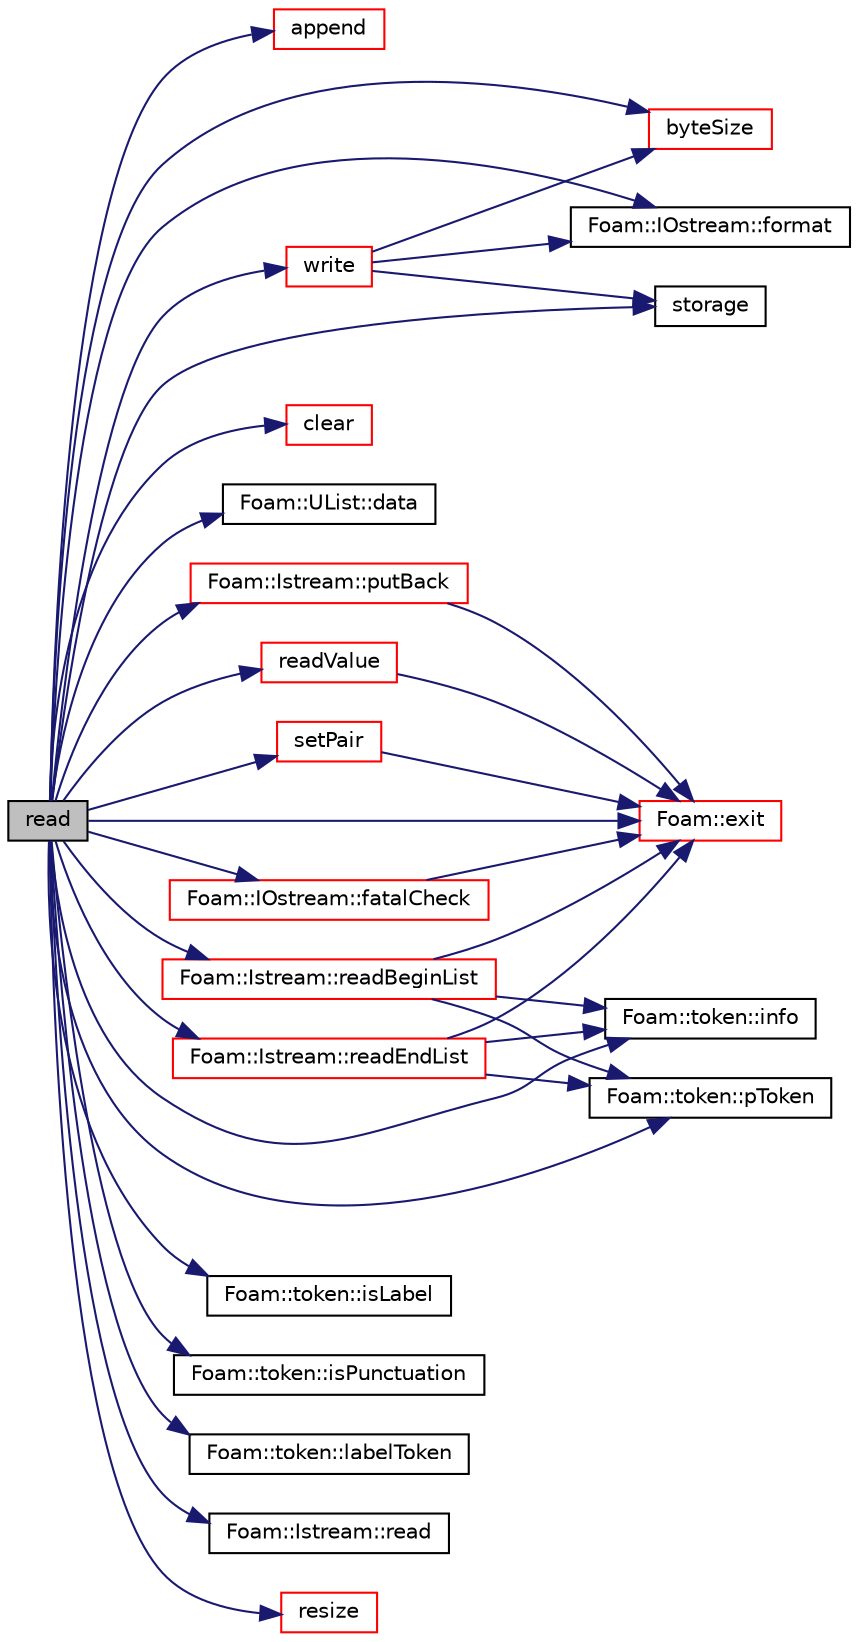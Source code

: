 digraph "read"
{
  bgcolor="transparent";
  edge [fontname="Helvetica",fontsize="10",labelfontname="Helvetica",labelfontsize="10"];
  node [fontname="Helvetica",fontsize="10",shape=record];
  rankdir="LR";
  Node1 [label="read",height=0.2,width=0.4,color="black", fillcolor="grey75", style="filled", fontcolor="black"];
  Node1 -> Node2 [color="midnightblue",fontsize="10",style="solid",fontname="Helvetica"];
  Node2 [label="append",height=0.2,width=0.4,color="red",URL="$a01757.html#abc9a8b3af52d2a65082239e1e3a4f344",tooltip="Append a value at the end of the list. "];
  Node1 -> Node3 [color="midnightblue",fontsize="10",style="solid",fontname="Helvetica"];
  Node3 [label="byteSize",height=0.2,width=0.4,color="red",URL="$a01757.html#ad5fcaa12dbc47e1d6ee03dc9b01c8ce6",tooltip="Return the binary size in number of characters. "];
  Node1 -> Node4 [color="midnightblue",fontsize="10",style="solid",fontname="Helvetica"];
  Node4 [label="clear",height=0.2,width=0.4,color="red",URL="$a01757.html#ac8bb3912a3ce86b15842e79d0b421204",tooltip="Clear the list, i.e. set addressable size to zero. "];
  Node1 -> Node5 [color="midnightblue",fontsize="10",style="solid",fontname="Helvetica"];
  Node5 [label="Foam::UList::data",height=0.2,width=0.4,color="black",URL="$a02735.html#adc1e16b293a89a9ccc9541058b5ca560",tooltip="Return a pointer to the first data element,. "];
  Node1 -> Node6 [color="midnightblue",fontsize="10",style="solid",fontname="Helvetica"];
  Node6 [label="Foam::exit",height=0.2,width=0.4,color="red",URL="$a10733.html#a06ca7250d8e89caf05243ec094843642"];
  Node1 -> Node7 [color="midnightblue",fontsize="10",style="solid",fontname="Helvetica"];
  Node7 [label="Foam::IOstream::fatalCheck",height=0.2,width=0.4,color="red",URL="$a01185.html#a5db784ce6d8cb9b7ba80a59c7eeec604",tooltip="Check IOstream status for given operation. "];
  Node7 -> Node6 [color="midnightblue",fontsize="10",style="solid",fontname="Helvetica"];
  Node1 -> Node8 [color="midnightblue",fontsize="10",style="solid",fontname="Helvetica"];
  Node8 [label="Foam::IOstream::format",height=0.2,width=0.4,color="black",URL="$a01185.html#a1e2dd3d90088c6d1ed0a27bd75d814fb",tooltip="Return current stream format. "];
  Node1 -> Node9 [color="midnightblue",fontsize="10",style="solid",fontname="Helvetica"];
  Node9 [label="Foam::token::info",height=0.2,width=0.4,color="black",URL="$a02623.html#a149cd2aba34f4fae37e055aae625c957",tooltip="Return info proxy. "];
  Node1 -> Node10 [color="midnightblue",fontsize="10",style="solid",fontname="Helvetica"];
  Node10 [label="Foam::token::isLabel",height=0.2,width=0.4,color="black",URL="$a02623.html#a24480ae8ea1111696cea4599dbf13a1c"];
  Node1 -> Node11 [color="midnightblue",fontsize="10",style="solid",fontname="Helvetica"];
  Node11 [label="Foam::token::isPunctuation",height=0.2,width=0.4,color="black",URL="$a02623.html#ad47cbb4da35a9c20d7ac8e070da68438"];
  Node1 -> Node12 [color="midnightblue",fontsize="10",style="solid",fontname="Helvetica"];
  Node12 [label="Foam::token::labelToken",height=0.2,width=0.4,color="black",URL="$a02623.html#aa609f04415eb0231a12e54fdec3a8224"];
  Node1 -> Node13 [color="midnightblue",fontsize="10",style="solid",fontname="Helvetica"];
  Node13 [label="Foam::token::pToken",height=0.2,width=0.4,color="black",URL="$a02623.html#a395e77350df8c1abfdf1140f969827e3"];
  Node1 -> Node14 [color="midnightblue",fontsize="10",style="solid",fontname="Helvetica"];
  Node14 [label="Foam::Istream::putBack",height=0.2,width=0.4,color="red",URL="$a01199.html#af22e503b062298eef54e360dfc06d0b4",tooltip="Put back token. "];
  Node14 -> Node6 [color="midnightblue",fontsize="10",style="solid",fontname="Helvetica"];
  Node1 -> Node15 [color="midnightblue",fontsize="10",style="solid",fontname="Helvetica"];
  Node15 [label="Foam::Istream::read",height=0.2,width=0.4,color="black",URL="$a01199.html#a89057c9d9e24ba872ccb8546086498ec",tooltip="Return next token from stream. "];
  Node1 -> Node16 [color="midnightblue",fontsize="10",style="solid",fontname="Helvetica"];
  Node16 [label="Foam::Istream::readBeginList",height=0.2,width=0.4,color="red",URL="$a01199.html#adb9b1a5ac1aacc94b9998439303acfa7"];
  Node16 -> Node6 [color="midnightblue",fontsize="10",style="solid",fontname="Helvetica"];
  Node16 -> Node9 [color="midnightblue",fontsize="10",style="solid",fontname="Helvetica"];
  Node16 -> Node13 [color="midnightblue",fontsize="10",style="solid",fontname="Helvetica"];
  Node1 -> Node17 [color="midnightblue",fontsize="10",style="solid",fontname="Helvetica"];
  Node17 [label="Foam::Istream::readEndList",height=0.2,width=0.4,color="red",URL="$a01199.html#a3fbb1d26a1c975ed5be8df0056c863dd"];
  Node17 -> Node6 [color="midnightblue",fontsize="10",style="solid",fontname="Helvetica"];
  Node17 -> Node9 [color="midnightblue",fontsize="10",style="solid",fontname="Helvetica"];
  Node17 -> Node13 [color="midnightblue",fontsize="10",style="solid",fontname="Helvetica"];
  Node1 -> Node18 [color="midnightblue",fontsize="10",style="solid",fontname="Helvetica"];
  Node18 [label="readValue",height=0.2,width=0.4,color="red",URL="$a01757.html#ab648b930cb8e93e6169e4a19979fec3b",tooltip="Read a list entry (allows for specialization) "];
  Node18 -> Node6 [color="midnightblue",fontsize="10",style="solid",fontname="Helvetica"];
  Node1 -> Node19 [color="midnightblue",fontsize="10",style="solid",fontname="Helvetica"];
  Node19 [label="resize",height=0.2,width=0.4,color="red",URL="$a01757.html#a269162b4a99f0b5255951cfe3309f517",tooltip="Reset addressable list size, does not shrink the allocated size. "];
  Node1 -> Node20 [color="midnightblue",fontsize="10",style="solid",fontname="Helvetica"];
  Node20 [label="setPair",height=0.2,width=0.4,color="red",URL="$a01757.html#a5dbccafa30099ab95314b742afb23223",tooltip="Read an index/value pair and set accordingly. "];
  Node20 -> Node6 [color="midnightblue",fontsize="10",style="solid",fontname="Helvetica"];
  Node1 -> Node21 [color="midnightblue",fontsize="10",style="solid",fontname="Helvetica"];
  Node21 [label="storage",height=0.2,width=0.4,color="black",URL="$a01757.html#a1ba396a2fd19fef62a608bf487edb420",tooltip="Return the underlying packed storage. "];
  Node1 -> Node22 [color="midnightblue",fontsize="10",style="solid",fontname="Helvetica"];
  Node22 [label="write",height=0.2,width=0.4,color="red",URL="$a01757.html#a4f4810083cd68515933d923af815a002",tooltip="Write, optionally with indexedOutput. "];
  Node22 -> Node8 [color="midnightblue",fontsize="10",style="solid",fontname="Helvetica"];
  Node22 -> Node21 [color="midnightblue",fontsize="10",style="solid",fontname="Helvetica"];
  Node22 -> Node3 [color="midnightblue",fontsize="10",style="solid",fontname="Helvetica"];
}
